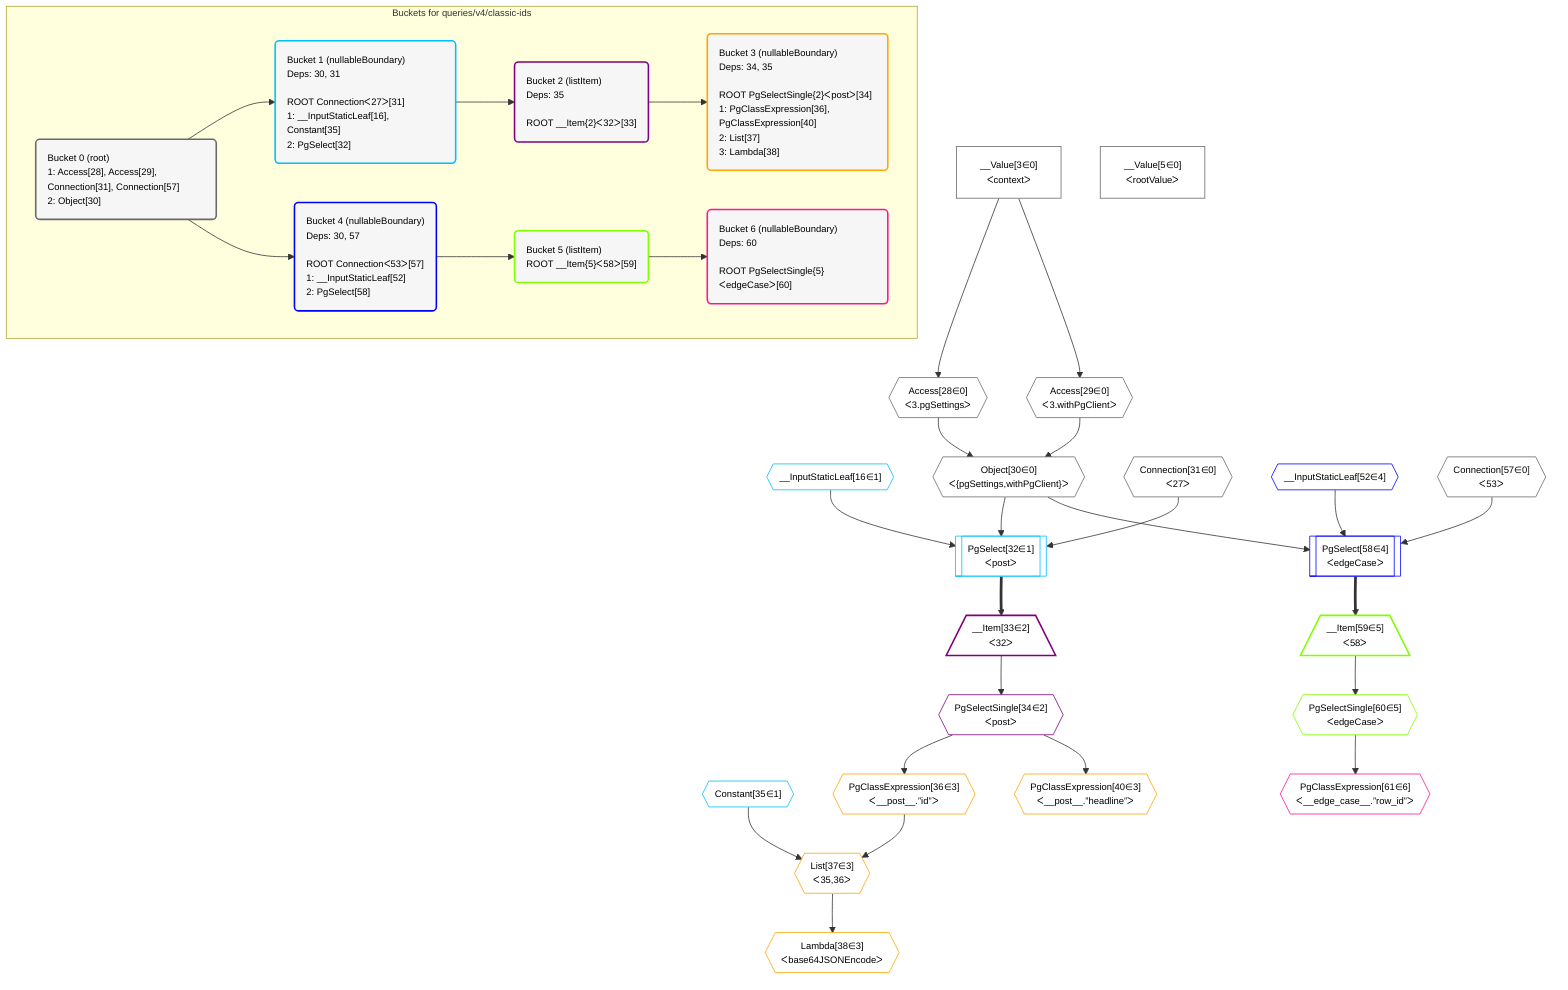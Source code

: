 %%{init: {'themeVariables': { 'fontSize': '12px'}}}%%
graph TD
    classDef path fill:#eee,stroke:#000,color:#000
    classDef plan fill:#fff,stroke-width:1px,color:#000
    classDef itemplan fill:#fff,stroke-width:2px,color:#000
    classDef unbatchedplan fill:#dff,stroke-width:1px,color:#000
    classDef sideeffectplan fill:#fcc,stroke-width:2px,color:#000
    classDef bucket fill:#f6f6f6,color:#000,stroke-width:2px,text-align:left


    %% define steps
    __Value3["__Value[3∈0]<br />ᐸcontextᐳ"]:::plan
    __Value5["__Value[5∈0]<br />ᐸrootValueᐳ"]:::plan
    __InputStaticLeaf16{{"__InputStaticLeaf[16∈1]"}}:::plan
    Access28{{"Access[28∈0]<br />ᐸ3.pgSettingsᐳ"}}:::plan
    Access29{{"Access[29∈0]<br />ᐸ3.withPgClientᐳ"}}:::plan
    Object30{{"Object[30∈0]<br />ᐸ{pgSettings,withPgClient}ᐳ"}}:::plan
    Connection31{{"Connection[31∈0]<br />ᐸ27ᐳ"}}:::plan
    PgSelect32[["PgSelect[32∈1]<br />ᐸpostᐳ"]]:::plan
    __Item33[/"__Item[33∈2]<br />ᐸ32ᐳ"\]:::itemplan
    PgSelectSingle34{{"PgSelectSingle[34∈2]<br />ᐸpostᐳ"}}:::plan
    Constant35{{"Constant[35∈1]"}}:::plan
    PgClassExpression36{{"PgClassExpression[36∈3]<br />ᐸ__post__.”id”ᐳ"}}:::plan
    List37{{"List[37∈3]<br />ᐸ35,36ᐳ"}}:::plan
    Lambda38{{"Lambda[38∈3]<br />ᐸbase64JSONEncodeᐳ"}}:::plan
    PgClassExpression40{{"PgClassExpression[40∈3]<br />ᐸ__post__.”headline”ᐳ"}}:::plan
    __InputStaticLeaf52{{"__InputStaticLeaf[52∈4]"}}:::plan
    Connection57{{"Connection[57∈0]<br />ᐸ53ᐳ"}}:::plan
    PgSelect58[["PgSelect[58∈4]<br />ᐸedgeCaseᐳ"]]:::plan
    __Item59[/"__Item[59∈5]<br />ᐸ58ᐳ"\]:::itemplan
    PgSelectSingle60{{"PgSelectSingle[60∈5]<br />ᐸedgeCaseᐳ"}}:::plan
    PgClassExpression61{{"PgClassExpression[61∈6]<br />ᐸ__edge_case__.”row_id”ᐳ"}}:::plan

    %% plan dependencies
    __Value3 --> Access28
    __Value3 --> Access29
    Access28 & Access29 --> Object30
    Object30 & __InputStaticLeaf16 & Connection31 --> PgSelect32
    PgSelect32 ==> __Item33
    __Item33 --> PgSelectSingle34
    PgSelectSingle34 --> PgClassExpression36
    Constant35 & PgClassExpression36 --> List37
    List37 --> Lambda38
    PgSelectSingle34 --> PgClassExpression40
    Object30 & __InputStaticLeaf52 & Connection57 --> PgSelect58
    PgSelect58 ==> __Item59
    __Item59 --> PgSelectSingle60
    PgSelectSingle60 --> PgClassExpression61

    subgraph "Buckets for queries/v4/classic-ids"
    Bucket0("Bucket 0 (root)<br />1: Access[28], Access[29], Connection[31], Connection[57]<br />2: Object[30]"):::bucket
    classDef bucket0 stroke:#696969
    class Bucket0,__Value3,__Value5,Access28,Access29,Object30,Connection31,Connection57 bucket0
    Bucket1("Bucket 1 (nullableBoundary)<br />Deps: 30, 31<br /><br />ROOT Connectionᐸ27ᐳ[31]<br />1: __InputStaticLeaf[16], Constant[35]<br />2: PgSelect[32]"):::bucket
    classDef bucket1 stroke:#00bfff
    class Bucket1,__InputStaticLeaf16,PgSelect32,Constant35 bucket1
    Bucket2("Bucket 2 (listItem)<br />Deps: 35<br /><br />ROOT __Item{2}ᐸ32ᐳ[33]"):::bucket
    classDef bucket2 stroke:#7f007f
    class Bucket2,__Item33,PgSelectSingle34 bucket2
    Bucket3("Bucket 3 (nullableBoundary)<br />Deps: 34, 35<br /><br />ROOT PgSelectSingle{2}ᐸpostᐳ[34]<br />1: PgClassExpression[36], PgClassExpression[40]<br />2: List[37]<br />3: Lambda[38]"):::bucket
    classDef bucket3 stroke:#ffa500
    class Bucket3,PgClassExpression36,List37,Lambda38,PgClassExpression40 bucket3
    Bucket4("Bucket 4 (nullableBoundary)<br />Deps: 30, 57<br /><br />ROOT Connectionᐸ53ᐳ[57]<br />1: __InputStaticLeaf[52]<br />2: PgSelect[58]"):::bucket
    classDef bucket4 stroke:#0000ff
    class Bucket4,__InputStaticLeaf52,PgSelect58 bucket4
    Bucket5("Bucket 5 (listItem)<br />ROOT __Item{5}ᐸ58ᐳ[59]"):::bucket
    classDef bucket5 stroke:#7fff00
    class Bucket5,__Item59,PgSelectSingle60 bucket5
    Bucket6("Bucket 6 (nullableBoundary)<br />Deps: 60<br /><br />ROOT PgSelectSingle{5}ᐸedgeCaseᐳ[60]"):::bucket
    classDef bucket6 stroke:#ff1493
    class Bucket6,PgClassExpression61 bucket6
    Bucket0 --> Bucket1 & Bucket4
    Bucket1 --> Bucket2
    Bucket2 --> Bucket3
    Bucket4 --> Bucket5
    Bucket5 --> Bucket6
    end